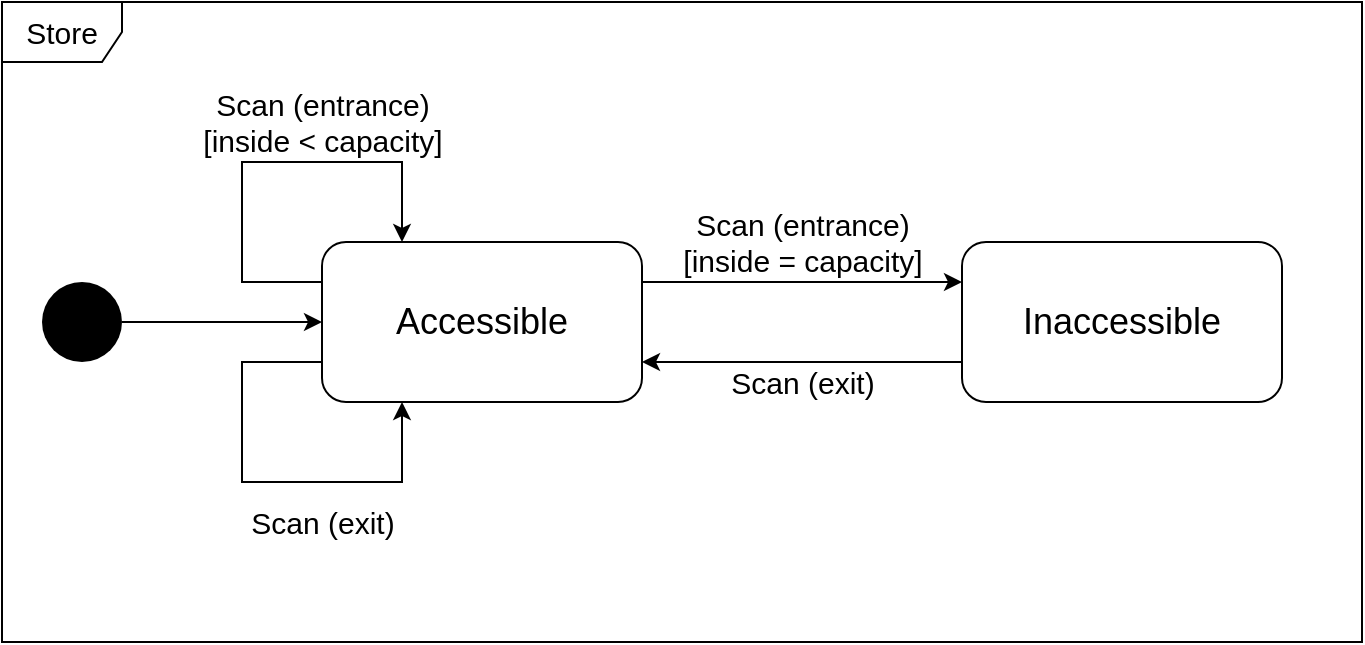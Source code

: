 <mxfile version="13.10.9" type="device"><diagram id="IXnVNzJX5E7nZKnBlZjk" name="Page-1"><mxGraphModel dx="830" dy="586" grid="1" gridSize="10" guides="1" tooltips="1" connect="1" arrows="1" fold="1" page="1" pageScale="1" pageWidth="827" pageHeight="1169" math="0" shadow="0"><root><mxCell id="0"/><mxCell id="1" parent="0"/><mxCell id="SlgcABFhWjnrpVftDZ9x-16" value="Store" style="shape=umlFrame;whiteSpace=wrap;html=1;fontSize=15;" parent="1" vertex="1"><mxGeometry x="80" y="40" width="680" height="320" as="geometry"/></mxCell><mxCell id="SlgcABFhWjnrpVftDZ9x-7" style="edgeStyle=orthogonalEdgeStyle;rounded=0;orthogonalLoop=1;jettySize=auto;html=1;exitX=1;exitY=0.25;exitDx=0;exitDy=0;entryX=0;entryY=0.25;entryDx=0;entryDy=0;fontSize=15;" parent="1" source="SlgcABFhWjnrpVftDZ9x-1" target="SlgcABFhWjnrpVftDZ9x-2" edge="1"><mxGeometry relative="1" as="geometry"/></mxCell><mxCell id="SlgcABFhWjnrpVftDZ9x-14" value="Scan (entrance)&lt;br style=&quot;font-size: 15px;&quot;&gt;[inside = capacity]" style="edgeLabel;html=1;align=center;verticalAlign=middle;resizable=0;points=[];fontSize=15;" parent="SlgcABFhWjnrpVftDZ9x-7" vertex="1" connectable="0"><mxGeometry x="-0.193" y="-1" relative="1" as="geometry"><mxPoint x="15.17" y="-21" as="offset"/></mxGeometry></mxCell><mxCell id="SlgcABFhWjnrpVftDZ9x-1" value="Accessible" style="rounded=1;whiteSpace=wrap;html=1;fontSize=18;" parent="1" vertex="1"><mxGeometry x="240" y="160" width="160" height="80" as="geometry"/></mxCell><mxCell id="SlgcABFhWjnrpVftDZ9x-8" style="edgeStyle=orthogonalEdgeStyle;rounded=0;orthogonalLoop=1;jettySize=auto;html=1;exitX=0;exitY=0.75;exitDx=0;exitDy=0;entryX=1;entryY=0.75;entryDx=0;entryDy=0;fontSize=15;" parent="1" source="SlgcABFhWjnrpVftDZ9x-2" target="SlgcABFhWjnrpVftDZ9x-1" edge="1"><mxGeometry relative="1" as="geometry"/></mxCell><mxCell id="SlgcABFhWjnrpVftDZ9x-15" value="Scan (exit)" style="edgeLabel;html=1;align=center;verticalAlign=middle;resizable=0;points=[];fontSize=15;" parent="SlgcABFhWjnrpVftDZ9x-8" vertex="1" connectable="0"><mxGeometry x="-0.272" relative="1" as="geometry"><mxPoint x="-22.07" y="10" as="offset"/></mxGeometry></mxCell><mxCell id="SlgcABFhWjnrpVftDZ9x-2" value="Inaccessible" style="rounded=1;whiteSpace=wrap;html=1;fontSize=18;" parent="1" vertex="1"><mxGeometry x="560" y="160" width="160" height="80" as="geometry"/></mxCell><mxCell id="SlgcABFhWjnrpVftDZ9x-6" style="edgeStyle=orthogonalEdgeStyle;rounded=0;orthogonalLoop=1;jettySize=auto;html=1;entryX=0;entryY=0.5;entryDx=0;entryDy=0;fontSize=15;" parent="1" source="SlgcABFhWjnrpVftDZ9x-4" target="SlgcABFhWjnrpVftDZ9x-1" edge="1"><mxGeometry relative="1" as="geometry"/></mxCell><mxCell id="SlgcABFhWjnrpVftDZ9x-4" value="" style="ellipse;fillColor=#000000;strokeColor=none;fontSize=15;" parent="1" vertex="1"><mxGeometry x="100" y="180" width="40" height="40" as="geometry"/></mxCell><mxCell id="SlgcABFhWjnrpVftDZ9x-10" style="edgeStyle=orthogonalEdgeStyle;rounded=0;orthogonalLoop=1;jettySize=auto;html=1;exitX=0;exitY=0.75;exitDx=0;exitDy=0;entryX=0.25;entryY=1;entryDx=0;entryDy=0;fontSize=15;" parent="1" source="SlgcABFhWjnrpVftDZ9x-1" target="SlgcABFhWjnrpVftDZ9x-1" edge="1"><mxGeometry relative="1" as="geometry"><Array as="points"><mxPoint x="200" y="220"/><mxPoint x="200" y="280"/><mxPoint x="280" y="280"/></Array></mxGeometry></mxCell><mxCell id="SlgcABFhWjnrpVftDZ9x-11" style="edgeStyle=orthogonalEdgeStyle;rounded=0;orthogonalLoop=1;jettySize=auto;html=1;exitX=0;exitY=0.25;exitDx=0;exitDy=0;entryX=0.25;entryY=0;entryDx=0;entryDy=0;fontSize=15;" parent="1" source="SlgcABFhWjnrpVftDZ9x-1" target="SlgcABFhWjnrpVftDZ9x-1" edge="1"><mxGeometry relative="1" as="geometry"><Array as="points"><mxPoint x="200" y="180"/><mxPoint x="200" y="120"/><mxPoint x="280" y="120"/></Array></mxGeometry></mxCell><mxCell id="SlgcABFhWjnrpVftDZ9x-12" value="Scan (exit)" style="edgeLabel;html=1;align=center;verticalAlign=middle;resizable=0;points=[];fontSize=15;" parent="SlgcABFhWjnrpVftDZ9x-11" vertex="1" connectable="0"><mxGeometry x="0.396" y="2" relative="1" as="geometry"><mxPoint x="-13.79" y="181.97" as="offset"/></mxGeometry></mxCell><mxCell id="SlgcABFhWjnrpVftDZ9x-13" value="Scan (entrance)&lt;br style=&quot;font-size: 15px;&quot;&gt;[inside &amp;lt; capacity]" style="edgeLabel;html=1;align=center;verticalAlign=middle;resizable=0;points=[];fontSize=15;" parent="SlgcABFhWjnrpVftDZ9x-11" vertex="1" connectable="0"><mxGeometry x="0.295" y="2" relative="1" as="geometry"><mxPoint x="-2.76" y="-18.03" as="offset"/></mxGeometry></mxCell></root></mxGraphModel></diagram></mxfile>